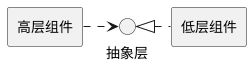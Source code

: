 @startuml
skinparam componentStyle rectangle

interface 抽象层
[低层组件] ..left.|> 抽象层
抽象层 <..left. [高层组件]
@enduml